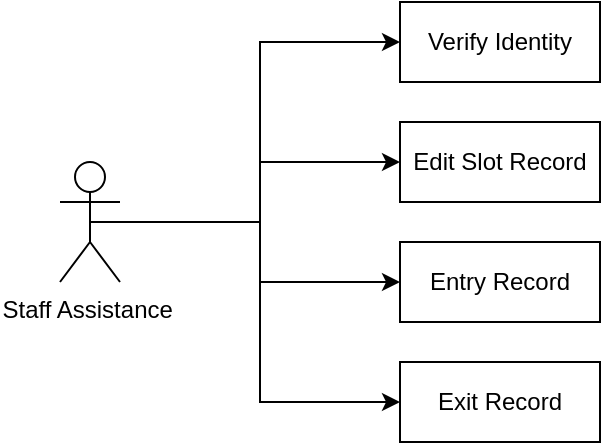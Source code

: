 <mxfile version="20.3.1" type="github">
  <diagram id="EsVm0MEdrvjAB5VDoBt5" name="Page-1">
    <mxGraphModel dx="1038" dy="571" grid="1" gridSize="10" guides="1" tooltips="1" connect="1" arrows="1" fold="1" page="1" pageScale="1" pageWidth="850" pageHeight="1100" math="0" shadow="0">
      <root>
        <mxCell id="0" />
        <mxCell id="1" parent="0" />
        <mxCell id="zkucOVsSjWXVfoTCFv0d-9" style="edgeStyle=orthogonalEdgeStyle;rounded=0;orthogonalLoop=1;jettySize=auto;html=1;exitX=0.5;exitY=0.5;exitDx=0;exitDy=0;exitPerimeter=0;entryX=0;entryY=0.5;entryDx=0;entryDy=0;" parent="1" source="zkucOVsSjWXVfoTCFv0d-1" target="zkucOVsSjWXVfoTCFv0d-5" edge="1">
          <mxGeometry relative="1" as="geometry" />
        </mxCell>
        <mxCell id="zkucOVsSjWXVfoTCFv0d-15" style="edgeStyle=orthogonalEdgeStyle;rounded=0;orthogonalLoop=1;jettySize=auto;html=1;exitX=0.5;exitY=0.5;exitDx=0;exitDy=0;exitPerimeter=0;entryX=0;entryY=0.5;entryDx=0;entryDy=0;" parent="1" source="zkucOVsSjWXVfoTCFv0d-1" target="zkucOVsSjWXVfoTCFv0d-13" edge="1">
          <mxGeometry relative="1" as="geometry" />
        </mxCell>
        <mxCell id="zkucOVsSjWXVfoTCFv0d-16" style="edgeStyle=orthogonalEdgeStyle;rounded=0;orthogonalLoop=1;jettySize=auto;html=1;exitX=0.5;exitY=0.5;exitDx=0;exitDy=0;exitPerimeter=0;entryX=0;entryY=0.5;entryDx=0;entryDy=0;" parent="1" source="zkucOVsSjWXVfoTCFv0d-1" target="zkucOVsSjWXVfoTCFv0d-14" edge="1">
          <mxGeometry relative="1" as="geometry" />
        </mxCell>
        <mxCell id="zkucOVsSjWXVfoTCFv0d-17" style="edgeStyle=orthogonalEdgeStyle;rounded=0;orthogonalLoop=1;jettySize=auto;html=1;exitX=0.5;exitY=0.5;exitDx=0;exitDy=0;exitPerimeter=0;" parent="1" source="zkucOVsSjWXVfoTCFv0d-1" target="zkucOVsSjWXVfoTCFv0d-6" edge="1">
          <mxGeometry relative="1" as="geometry" />
        </mxCell>
        <mxCell id="zkucOVsSjWXVfoTCFv0d-1" value="Staff Assistance&amp;nbsp;" style="shape=umlActor;verticalLabelPosition=bottom;verticalAlign=top;html=1;outlineConnect=0;" parent="1" vertex="1">
          <mxGeometry x="110" y="200" width="30" height="60" as="geometry" />
        </mxCell>
        <mxCell id="zkucOVsSjWXVfoTCFv0d-5" value="Verify Identity" style="rounded=0;whiteSpace=wrap;html=1;" parent="1" vertex="1">
          <mxGeometry x="280" y="120" width="100" height="40" as="geometry" />
        </mxCell>
        <mxCell id="zkucOVsSjWXVfoTCFv0d-6" value="Edit Slot Record" style="rounded=0;whiteSpace=wrap;html=1;" parent="1" vertex="1">
          <mxGeometry x="280" y="180" width="100" height="40" as="geometry" />
        </mxCell>
        <mxCell id="zkucOVsSjWXVfoTCFv0d-13" value="Entry Record" style="rounded=0;whiteSpace=wrap;html=1;" parent="1" vertex="1">
          <mxGeometry x="280" y="240" width="100" height="40" as="geometry" />
        </mxCell>
        <mxCell id="zkucOVsSjWXVfoTCFv0d-14" value="Exit Record" style="rounded=0;whiteSpace=wrap;html=1;" parent="1" vertex="1">
          <mxGeometry x="280" y="300" width="100" height="40" as="geometry" />
        </mxCell>
      </root>
    </mxGraphModel>
  </diagram>
</mxfile>
